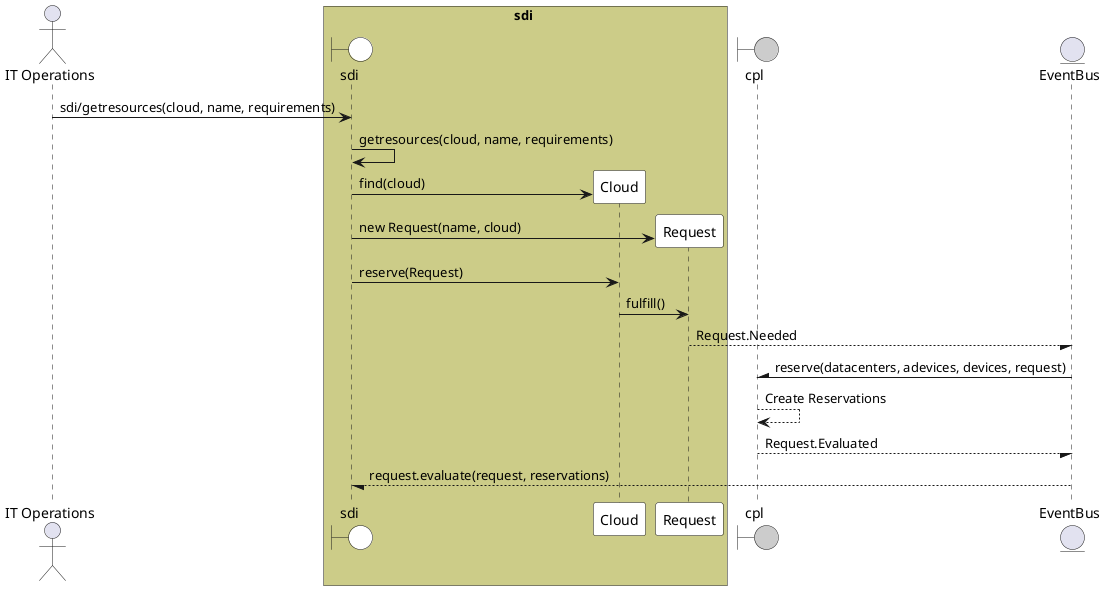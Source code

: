 @startuml
actor "IT Operations"
box sdi #cccc88
    boundary sdi #white
    participant Cloud #white
    participant Request #white
end box
boundary cpl #cccccc
entity EventBus
"IT Operations" -> sdi: sdi/getresources(cloud, name, requirements)
sdi -> sdi: getresources(cloud, name, requirements)
sdi -> Cloud ** : find(cloud)
sdi -> Request ** : new Request(name, cloud)
sdi -> Cloud : reserve(Request)
Cloud -> Request : fulfill()
Request --/ EventBus : Request.Needed
EventBus -\ cpl: reserve(datacenters, adevices, devices, request)
cpl --> cpl: Create Reservations
cpl --/ EventBus: Request.Evaluated
EventBus --/ sdi : request.evaluate(request, reservations)
@enduml
